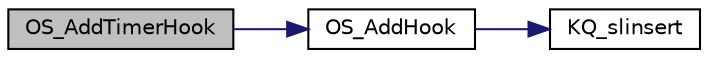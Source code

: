 digraph "OS_AddTimerHook"
{
  edge [fontname="Helvetica",fontsize="10",labelfontname="Helvetica",labelfontsize="10"];
  node [fontname="Helvetica",fontsize="10",shape=record];
  rankdir="LR";
  Node1 [label="OS_AddTimerHook",height=0.2,width=0.4,color="black", fillcolor="grey75", style="filled" fontcolor="black"];
  Node1 -> Node2 [color="midnightblue",fontsize="10",style="solid",fontname="Helvetica"];
  Node2 [label="OS_AddHook",height=0.2,width=0.4,color="black", fillcolor="white", style="filled",URL="$group__pico.html#ga5cc2f718c7a6e54f7f8b4595e05ff01f"];
  Node2 -> Node3 [color="midnightblue",fontsize="10",style="solid",fontname="Helvetica"];
  Node3 [label="KQ_slinsert",height=0.2,width=0.4,color="black", fillcolor="white", style="filled",URL="$group__pico.html#gacbe7cfe8411121c5d8feedf637db599c"];
}
